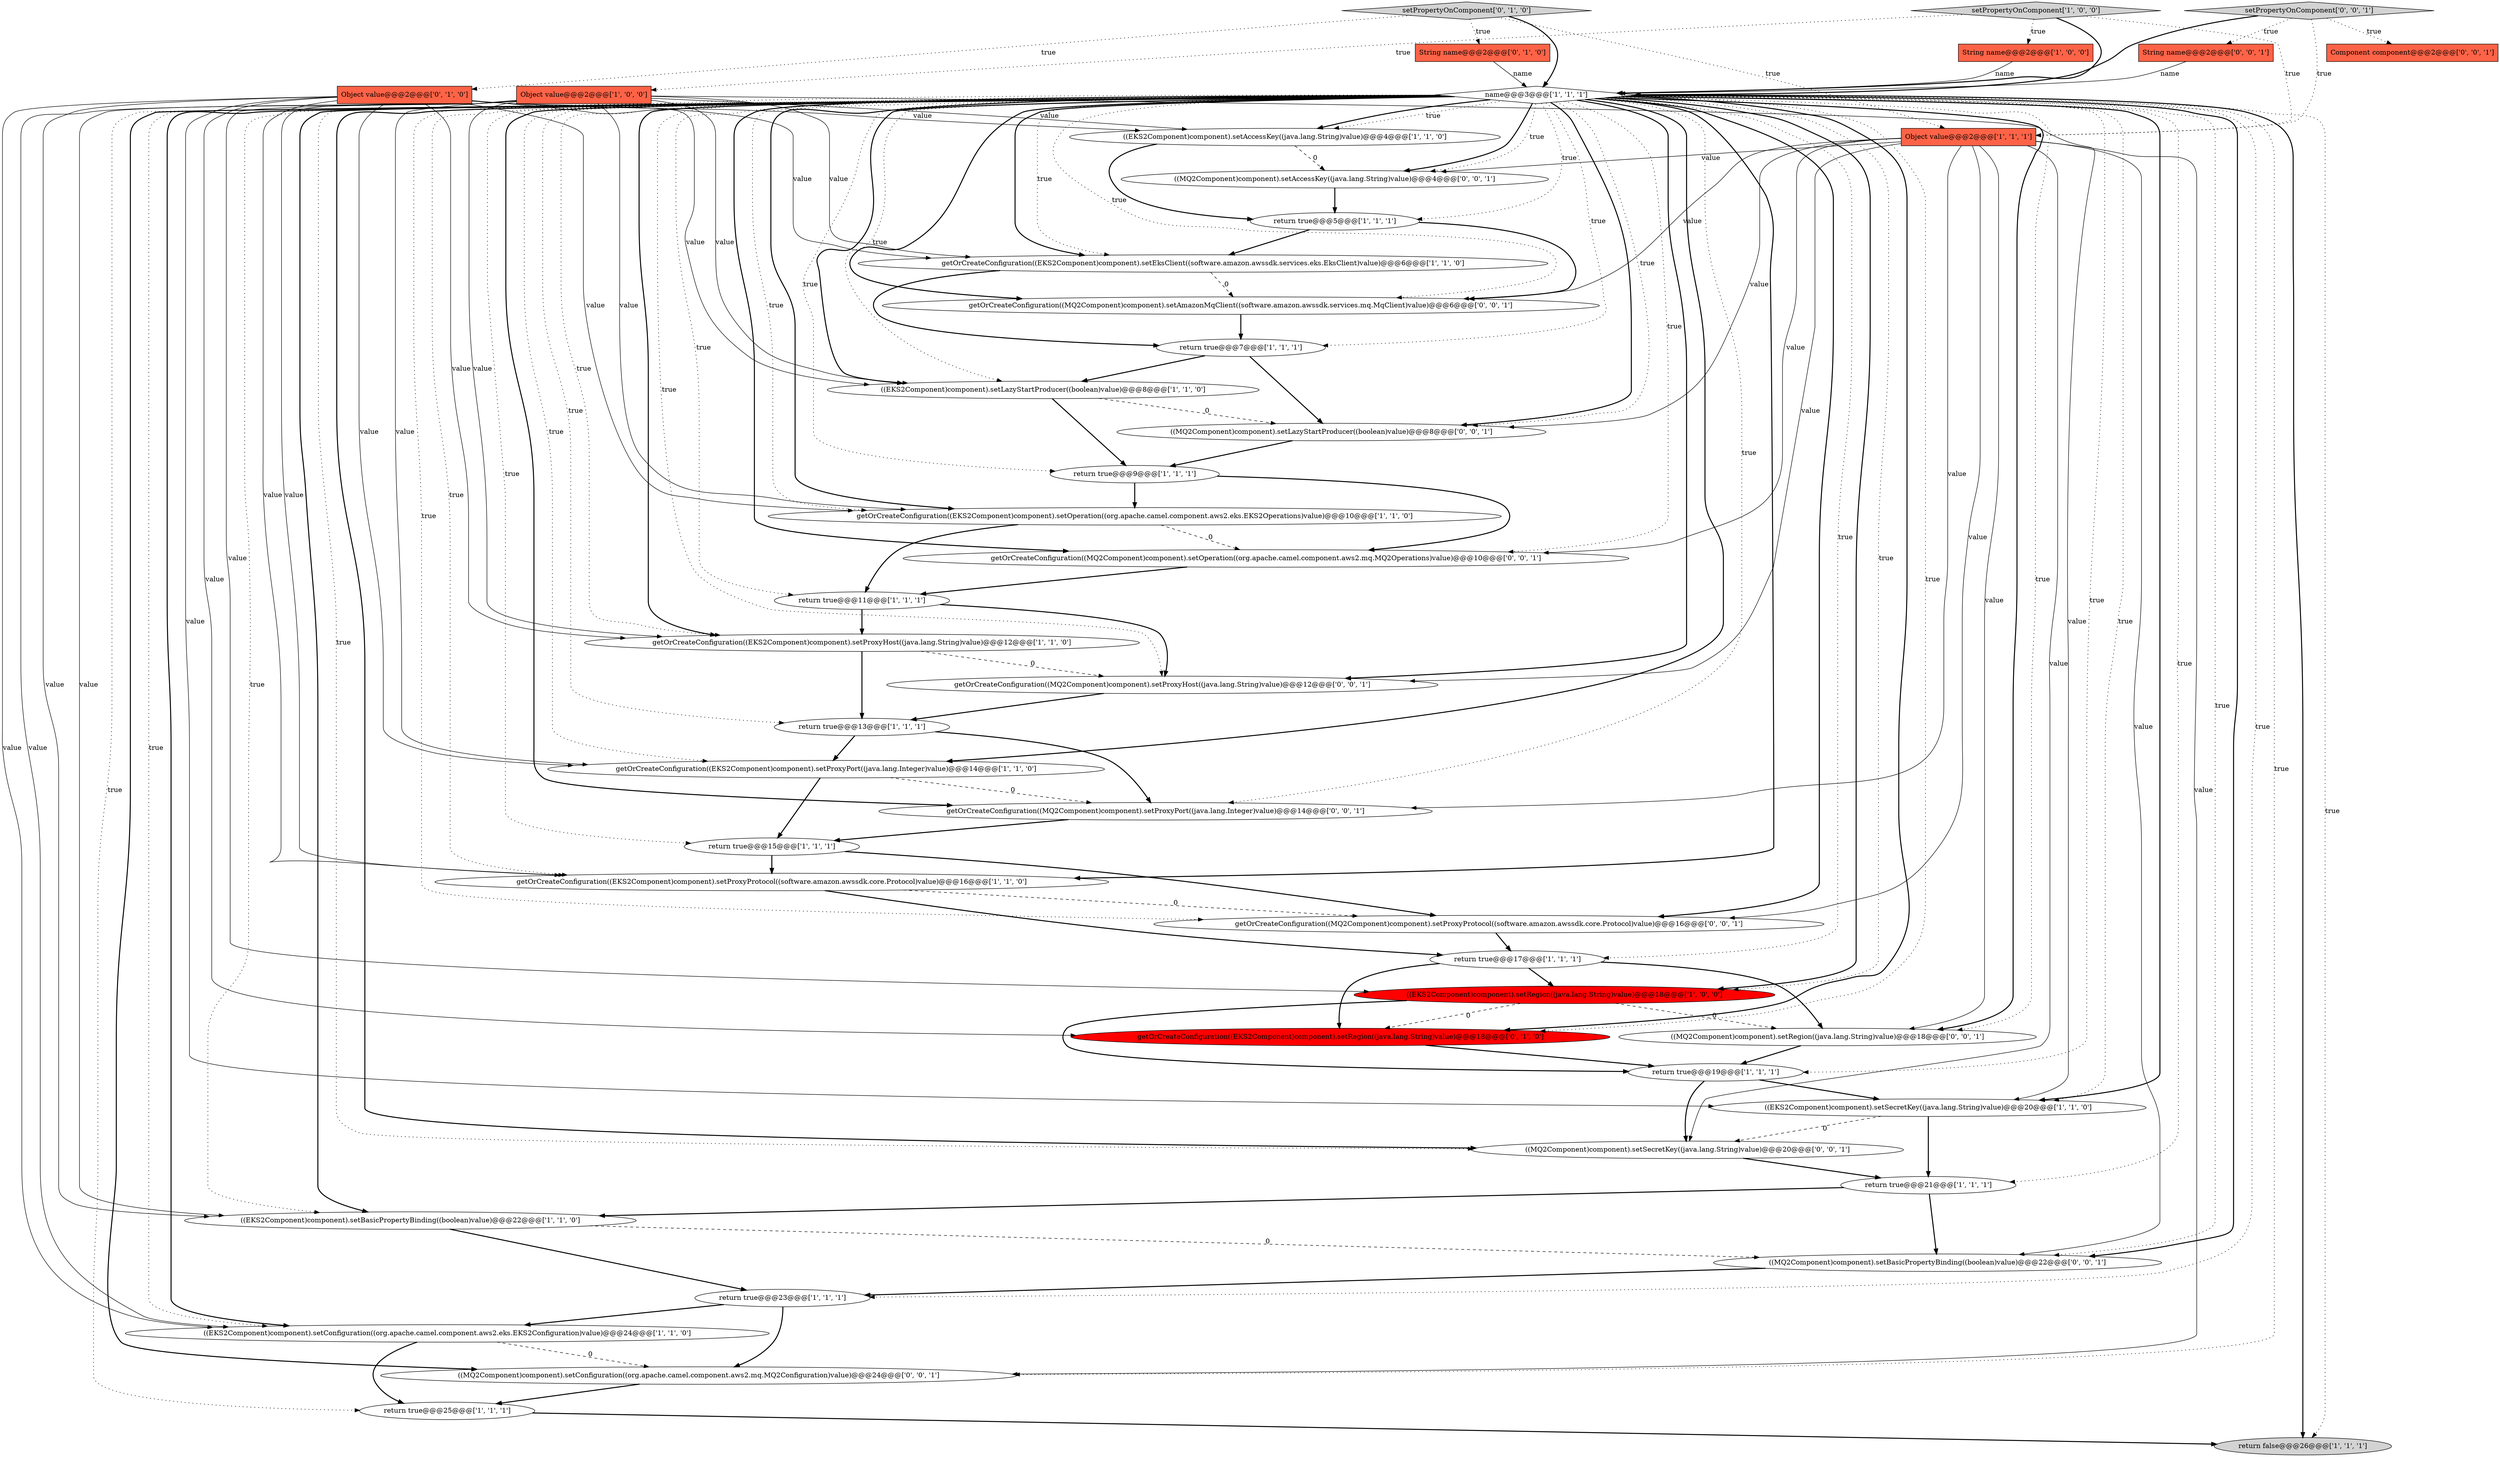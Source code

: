 digraph {
13 [style = filled, label = "return true@@@17@@@['1', '1', '1']", fillcolor = white, shape = ellipse image = "AAA0AAABBB1BBB"];
10 [style = filled, label = "return true@@@5@@@['1', '1', '1']", fillcolor = white, shape = ellipse image = "AAA0AAABBB1BBB"];
45 [style = filled, label = "((MQ2Component)component).setLazyStartProducer((boolean)value)@@@8@@@['0', '0', '1']", fillcolor = white, shape = ellipse image = "AAA0AAABBB3BBB"];
1 [style = filled, label = "((EKS2Component)component).setLazyStartProducer((boolean)value)@@@8@@@['1', '1', '0']", fillcolor = white, shape = ellipse image = "AAA0AAABBB1BBB"];
12 [style = filled, label = "((EKS2Component)component).setAccessKey((java.lang.String)value)@@@4@@@['1', '1', '0']", fillcolor = white, shape = ellipse image = "AAA0AAABBB1BBB"];
41 [style = filled, label = "getOrCreateConfiguration((MQ2Component)component).setAmazonMqClient((software.amazon.awssdk.services.mq.MqClient)value)@@@6@@@['0', '0', '1']", fillcolor = white, shape = ellipse image = "AAA0AAABBB3BBB"];
43 [style = filled, label = "((MQ2Component)component).setBasicPropertyBinding((boolean)value)@@@22@@@['0', '0', '1']", fillcolor = white, shape = ellipse image = "AAA0AAABBB3BBB"];
2 [style = filled, label = "((EKS2Component)component).setSecretKey((java.lang.String)value)@@@20@@@['1', '1', '0']", fillcolor = white, shape = ellipse image = "AAA0AAABBB1BBB"];
27 [style = filled, label = "return true@@@25@@@['1', '1', '1']", fillcolor = white, shape = ellipse image = "AAA0AAABBB1BBB"];
0 [style = filled, label = "getOrCreateConfiguration((EKS2Component)component).setProxyPort((java.lang.Integer)value)@@@14@@@['1', '1', '0']", fillcolor = white, shape = ellipse image = "AAA0AAABBB1BBB"];
20 [style = filled, label = "return false@@@26@@@['1', '1', '1']", fillcolor = lightgray, shape = ellipse image = "AAA0AAABBB1BBB"];
7 [style = filled, label = "return true@@@7@@@['1', '1', '1']", fillcolor = white, shape = ellipse image = "AAA0AAABBB1BBB"];
33 [style = filled, label = "getOrCreateConfiguration((MQ2Component)component).setProxyProtocol((software.amazon.awssdk.core.Protocol)value)@@@16@@@['0', '0', '1']", fillcolor = white, shape = ellipse image = "AAA0AAABBB3BBB"];
16 [style = filled, label = "((EKS2Component)component).setBasicPropertyBinding((boolean)value)@@@22@@@['1', '1', '0']", fillcolor = white, shape = ellipse image = "AAA0AAABBB1BBB"];
19 [style = filled, label = "((EKS2Component)component).setRegion((java.lang.String)value)@@@18@@@['1', '0', '0']", fillcolor = red, shape = ellipse image = "AAA1AAABBB1BBB"];
29 [style = filled, label = "String name@@@2@@@['0', '1', '0']", fillcolor = tomato, shape = box image = "AAA0AAABBB2BBB"];
36 [style = filled, label = "((MQ2Component)component).setConfiguration((org.apache.camel.component.aws2.mq.MQ2Configuration)value)@@@24@@@['0', '0', '1']", fillcolor = white, shape = ellipse image = "AAA0AAABBB3BBB"];
3 [style = filled, label = "getOrCreateConfiguration((EKS2Component)component).setEksClient((software.amazon.awssdk.services.eks.EksClient)value)@@@6@@@['1', '1', '0']", fillcolor = white, shape = ellipse image = "AAA0AAABBB1BBB"];
44 [style = filled, label = "getOrCreateConfiguration((MQ2Component)component).setProxyHost((java.lang.String)value)@@@12@@@['0', '0', '1']", fillcolor = white, shape = ellipse image = "AAA0AAABBB3BBB"];
42 [style = filled, label = "((MQ2Component)component).setSecretKey((java.lang.String)value)@@@20@@@['0', '0', '1']", fillcolor = white, shape = ellipse image = "AAA0AAABBB3BBB"];
22 [style = filled, label = "return true@@@9@@@['1', '1', '1']", fillcolor = white, shape = ellipse image = "AAA0AAABBB1BBB"];
26 [style = filled, label = "getOrCreateConfiguration((EKS2Component)component).setOperation((org.apache.camel.component.aws2.eks.EKS2Operations)value)@@@10@@@['1', '1', '0']", fillcolor = white, shape = ellipse image = "AAA0AAABBB1BBB"];
37 [style = filled, label = "((MQ2Component)component).setRegion((java.lang.String)value)@@@18@@@['0', '0', '1']", fillcolor = white, shape = ellipse image = "AAA0AAABBB3BBB"];
21 [style = filled, label = "((EKS2Component)component).setConfiguration((org.apache.camel.component.aws2.eks.EKS2Configuration)value)@@@24@@@['1', '1', '0']", fillcolor = white, shape = ellipse image = "AAA0AAABBB1BBB"];
17 [style = filled, label = "return true@@@21@@@['1', '1', '1']", fillcolor = white, shape = ellipse image = "AAA0AAABBB1BBB"];
14 [style = filled, label = "return true@@@13@@@['1', '1', '1']", fillcolor = white, shape = ellipse image = "AAA0AAABBB1BBB"];
31 [style = filled, label = "setPropertyOnComponent['0', '1', '0']", fillcolor = lightgray, shape = diamond image = "AAA0AAABBB2BBB"];
15 [style = filled, label = "Object value@@@2@@@['1', '1', '1']", fillcolor = tomato, shape = box image = "AAA0AAABBB1BBB"];
39 [style = filled, label = "setPropertyOnComponent['0', '0', '1']", fillcolor = lightgray, shape = diamond image = "AAA0AAABBB3BBB"];
38 [style = filled, label = "getOrCreateConfiguration((MQ2Component)component).setProxyPort((java.lang.Integer)value)@@@14@@@['0', '0', '1']", fillcolor = white, shape = ellipse image = "AAA0AAABBB3BBB"];
32 [style = filled, label = "((MQ2Component)component).setAccessKey((java.lang.String)value)@@@4@@@['0', '0', '1']", fillcolor = white, shape = ellipse image = "AAA0AAABBB3BBB"];
6 [style = filled, label = "Object value@@@2@@@['1', '0', '0']", fillcolor = tomato, shape = box image = "AAA0AAABBB1BBB"];
8 [style = filled, label = "setPropertyOnComponent['1', '0', '0']", fillcolor = lightgray, shape = diamond image = "AAA0AAABBB1BBB"];
35 [style = filled, label = "Component component@@@2@@@['0', '0', '1']", fillcolor = tomato, shape = box image = "AAA0AAABBB3BBB"];
9 [style = filled, label = "return true@@@11@@@['1', '1', '1']", fillcolor = white, shape = ellipse image = "AAA0AAABBB1BBB"];
30 [style = filled, label = "getOrCreateConfiguration((EKS2Component)component).setRegion((java.lang.String)value)@@@18@@@['0', '1', '0']", fillcolor = red, shape = ellipse image = "AAA1AAABBB2BBB"];
4 [style = filled, label = "String name@@@2@@@['1', '0', '0']", fillcolor = tomato, shape = box image = "AAA0AAABBB1BBB"];
23 [style = filled, label = "getOrCreateConfiguration((EKS2Component)component).setProxyProtocol((software.amazon.awssdk.core.Protocol)value)@@@16@@@['1', '1', '0']", fillcolor = white, shape = ellipse image = "AAA0AAABBB1BBB"];
24 [style = filled, label = "name@@@3@@@['1', '1', '1']", fillcolor = white, shape = diamond image = "AAA0AAABBB1BBB"];
34 [style = filled, label = "String name@@@2@@@['0', '0', '1']", fillcolor = tomato, shape = box image = "AAA0AAABBB3BBB"];
5 [style = filled, label = "getOrCreateConfiguration((EKS2Component)component).setProxyHost((java.lang.String)value)@@@12@@@['1', '1', '0']", fillcolor = white, shape = ellipse image = "AAA0AAABBB1BBB"];
18 [style = filled, label = "return true@@@23@@@['1', '1', '1']", fillcolor = white, shape = ellipse image = "AAA0AAABBB1BBB"];
28 [style = filled, label = "Object value@@@2@@@['0', '1', '0']", fillcolor = tomato, shape = box image = "AAA0AAABBB2BBB"];
40 [style = filled, label = "getOrCreateConfiguration((MQ2Component)component).setOperation((org.apache.camel.component.aws2.mq.MQ2Operations)value)@@@10@@@['0', '0', '1']", fillcolor = white, shape = ellipse image = "AAA0AAABBB3BBB"];
25 [style = filled, label = "return true@@@19@@@['1', '1', '1']", fillcolor = white, shape = ellipse image = "AAA0AAABBB1BBB"];
11 [style = filled, label = "return true@@@15@@@['1', '1', '1']", fillcolor = white, shape = ellipse image = "AAA0AAABBB1BBB"];
2->42 [style = dashed, label="0"];
24->12 [style = dotted, label="true"];
3->41 [style = dashed, label="0"];
4->24 [style = solid, label="name"];
29->24 [style = solid, label="name"];
24->25 [style = dotted, label="true"];
15->43 [style = solid, label="value"];
28->12 [style = solid, label="value"];
24->17 [style = dotted, label="true"];
24->32 [style = bold, label=""];
24->43 [style = dotted, label="true"];
24->33 [style = dotted, label="true"];
26->9 [style = bold, label=""];
39->24 [style = bold, label=""];
24->43 [style = bold, label=""];
24->27 [style = dotted, label="true"];
43->18 [style = bold, label=""];
10->41 [style = bold, label=""];
28->21 [style = solid, label="value"];
0->38 [style = dashed, label="0"];
1->45 [style = dashed, label="0"];
8->4 [style = dotted, label="true"];
24->30 [style = bold, label=""];
12->10 [style = bold, label=""];
19->30 [style = dashed, label="0"];
31->28 [style = dotted, label="true"];
24->21 [style = bold, label=""];
23->13 [style = bold, label=""];
45->22 [style = bold, label=""];
24->42 [style = dotted, label="true"];
11->33 [style = bold, label=""];
9->5 [style = bold, label=""];
15->33 [style = solid, label="value"];
24->3 [style = dotted, label="true"];
6->21 [style = solid, label="value"];
24->21 [style = dotted, label="true"];
28->26 [style = solid, label="value"];
24->5 [style = dotted, label="true"];
17->16 [style = bold, label=""];
39->35 [style = dotted, label="true"];
6->2 [style = solid, label="value"];
15->36 [style = solid, label="value"];
7->1 [style = bold, label=""];
24->19 [style = bold, label=""];
15->37 [style = solid, label="value"];
6->1 [style = solid, label="value"];
24->0 [style = bold, label=""];
38->11 [style = bold, label=""];
24->44 [style = bold, label=""];
14->38 [style = bold, label=""];
24->38 [style = bold, label=""];
24->40 [style = bold, label=""];
33->13 [style = bold, label=""];
16->43 [style = dashed, label="0"];
25->2 [style = bold, label=""];
32->10 [style = bold, label=""];
21->36 [style = dashed, label="0"];
19->25 [style = bold, label=""];
24->5 [style = bold, label=""];
28->1 [style = solid, label="value"];
24->20 [style = bold, label=""];
15->40 [style = solid, label="value"];
13->37 [style = bold, label=""];
15->41 [style = solid, label="value"];
3->7 [style = bold, label=""];
24->26 [style = dotted, label="true"];
24->22 [style = dotted, label="true"];
9->44 [style = bold, label=""];
24->0 [style = dotted, label="true"];
31->15 [style = dotted, label="true"];
34->24 [style = solid, label="name"];
24->19 [style = dotted, label="true"];
6->12 [style = solid, label="value"];
6->16 [style = solid, label="value"];
31->29 [style = dotted, label="true"];
27->20 [style = bold, label=""];
24->3 [style = bold, label=""];
24->7 [style = dotted, label="true"];
26->40 [style = dashed, label="0"];
24->18 [style = dotted, label="true"];
39->34 [style = dotted, label="true"];
24->13 [style = dotted, label="true"];
2->17 [style = bold, label=""];
8->24 [style = bold, label=""];
22->26 [style = bold, label=""];
24->12 [style = bold, label=""];
16->18 [style = bold, label=""];
24->32 [style = dotted, label="true"];
28->0 [style = solid, label="value"];
21->27 [style = bold, label=""];
15->32 [style = solid, label="value"];
31->24 [style = bold, label=""];
12->32 [style = dashed, label="0"];
37->25 [style = bold, label=""];
24->44 [style = dotted, label="true"];
28->5 [style = solid, label="value"];
8->15 [style = dotted, label="true"];
0->11 [style = bold, label=""];
24->30 [style = dotted, label="true"];
40->9 [style = bold, label=""];
6->26 [style = solid, label="value"];
44->14 [style = bold, label=""];
24->16 [style = dotted, label="true"];
23->33 [style = dashed, label="0"];
24->45 [style = bold, label=""];
24->41 [style = bold, label=""];
17->43 [style = bold, label=""];
24->11 [style = dotted, label="true"];
24->33 [style = bold, label=""];
24->26 [style = bold, label=""];
13->19 [style = bold, label=""];
28->30 [style = solid, label="value"];
24->23 [style = dotted, label="true"];
8->6 [style = dotted, label="true"];
24->20 [style = dotted, label="true"];
28->2 [style = solid, label="value"];
6->5 [style = solid, label="value"];
24->45 [style = dotted, label="true"];
25->42 [style = bold, label=""];
24->1 [style = bold, label=""];
18->21 [style = bold, label=""];
24->40 [style = dotted, label="true"];
24->36 [style = dotted, label="true"];
22->40 [style = bold, label=""];
24->42 [style = bold, label=""];
28->23 [style = solid, label="value"];
24->23 [style = bold, label=""];
5->44 [style = dashed, label="0"];
24->1 [style = dotted, label="true"];
24->41 [style = dotted, label="true"];
24->14 [style = dotted, label="true"];
41->7 [style = bold, label=""];
24->2 [style = bold, label=""];
6->3 [style = solid, label="value"];
15->45 [style = solid, label="value"];
15->38 [style = solid, label="value"];
28->3 [style = solid, label="value"];
42->17 [style = bold, label=""];
24->9 [style = dotted, label="true"];
10->3 [style = bold, label=""];
30->25 [style = bold, label=""];
18->36 [style = bold, label=""];
13->30 [style = bold, label=""];
15->44 [style = solid, label="value"];
5->14 [style = bold, label=""];
6->19 [style = solid, label="value"];
1->22 [style = bold, label=""];
7->45 [style = bold, label=""];
24->10 [style = dotted, label="true"];
24->16 [style = bold, label=""];
24->36 [style = bold, label=""];
24->38 [style = dotted, label="true"];
6->0 [style = solid, label="value"];
39->15 [style = dotted, label="true"];
36->27 [style = bold, label=""];
14->0 [style = bold, label=""];
24->37 [style = bold, label=""];
24->37 [style = dotted, label="true"];
15->42 [style = solid, label="value"];
24->2 [style = dotted, label="true"];
11->23 [style = bold, label=""];
19->37 [style = dashed, label="0"];
28->16 [style = solid, label="value"];
6->23 [style = solid, label="value"];
}
